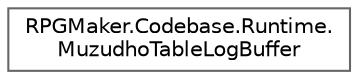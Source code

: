 digraph "クラス階層図"
{
 // LATEX_PDF_SIZE
  bgcolor="transparent";
  edge [fontname=Helvetica,fontsize=10,labelfontname=Helvetica,labelfontsize=10];
  node [fontname=Helvetica,fontsize=10,shape=box,height=0.2,width=0.4];
  rankdir="LR";
  Node0 [id="Node000000",label="RPGMaker.Codebase.Runtime.\lMuzudhoTableLogBuffer",height=0.2,width=0.4,color="grey40", fillcolor="white", style="filled",URL="$d8/dc1/class_r_p_g_maker_1_1_codebase_1_1_runtime_1_1_muzudho_table_log_buffer.html",tooltip=" "];
}
